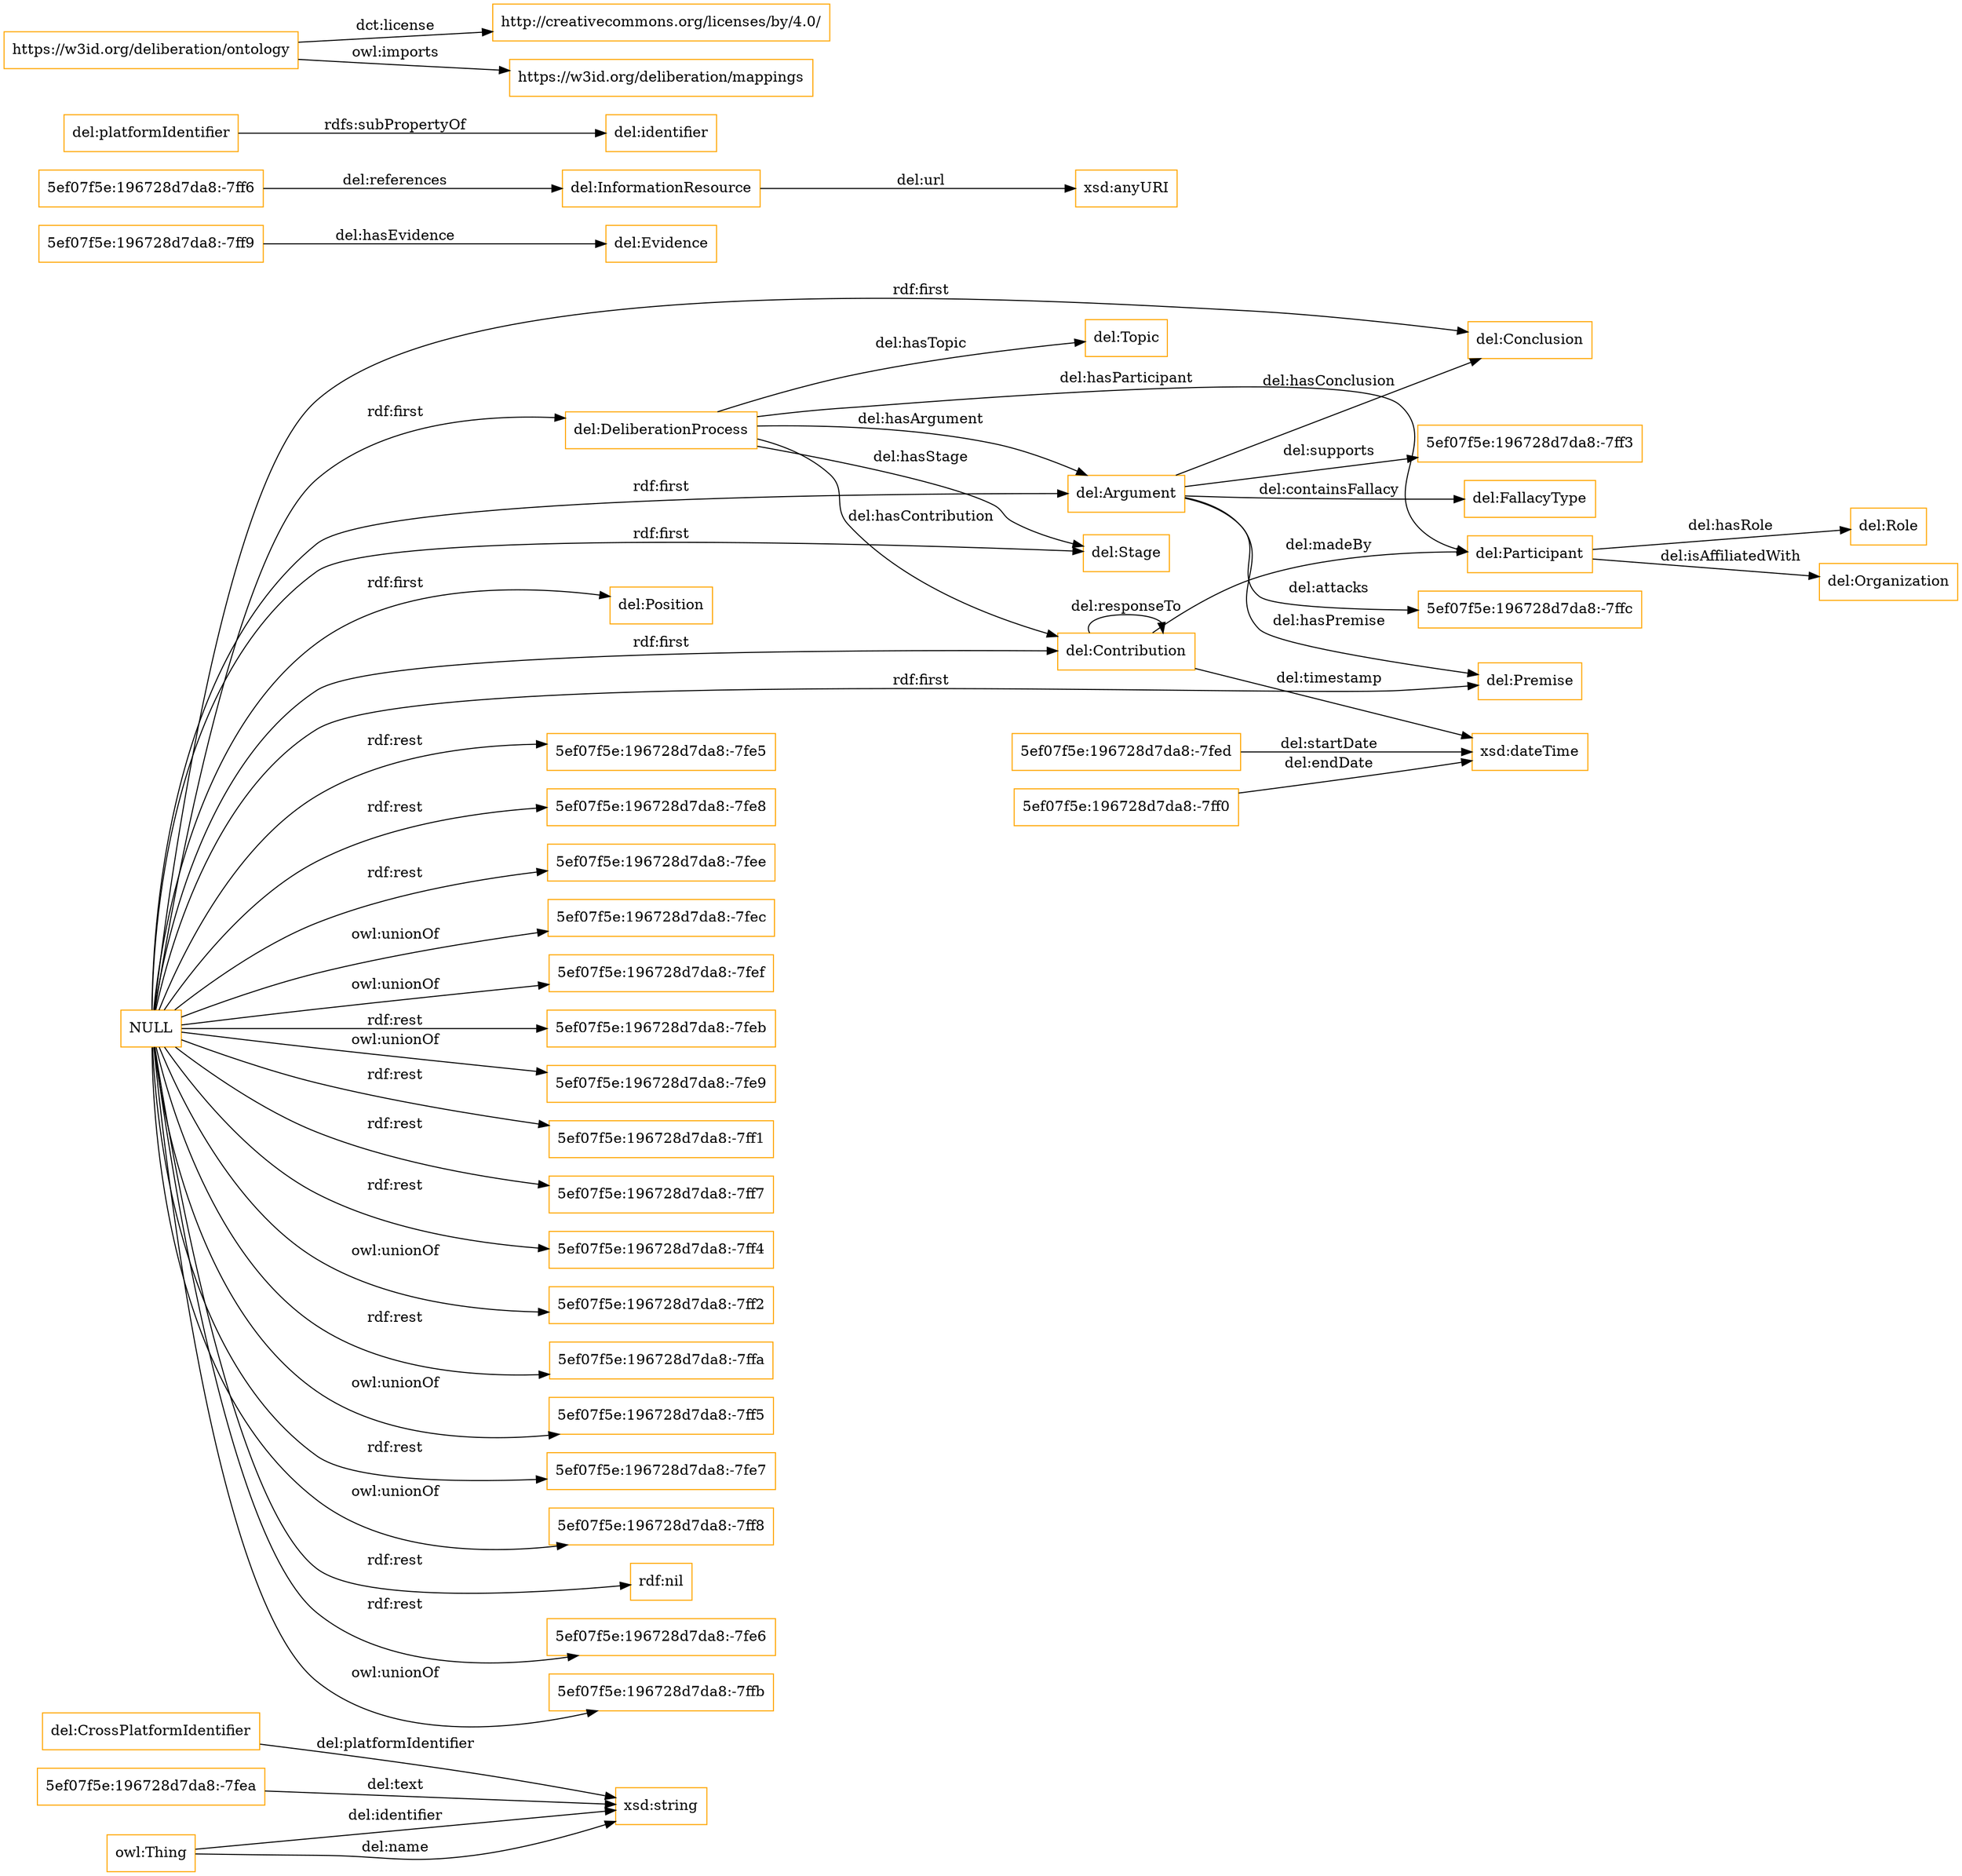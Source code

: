 digraph ar2dtool_diagram { 
rankdir=LR;
size="1501"
node [shape = rectangle, color="orange"]; "del:CrossPlatformIdentifier" "del:Role" "del:Conclusion" "del:Topic" "del:Evidence" "del:DeliberationProcess" "5ef07f5e:196728d7da8:-7ff3" "5ef07f5e:196728d7da8:-7ff6" "del:Participant" "del:Argument" "5ef07f5e:196728d7da8:-7fea" "del:Organization" "5ef07f5e:196728d7da8:-7ff0" "del:InformationResource" "del:Stage" "del:FallacyType" "del:Position" "del:Contribution" "5ef07f5e:196728d7da8:-7ff9" "5ef07f5e:196728d7da8:-7fed" "5ef07f5e:196728d7da8:-7ffc" "del:Premise" ; /*classes style*/
	"NULL" -> "5ef07f5e:196728d7da8:-7fe5" [ label = "rdf:rest" ];
	"NULL" -> "5ef07f5e:196728d7da8:-7fe8" [ label = "rdf:rest" ];
	"NULL" -> "5ef07f5e:196728d7da8:-7fee" [ label = "rdf:rest" ];
	"NULL" -> "del:Conclusion" [ label = "rdf:first" ];
	"NULL" -> "5ef07f5e:196728d7da8:-7fec" [ label = "owl:unionOf" ];
	"NULL" -> "5ef07f5e:196728d7da8:-7fef" [ label = "owl:unionOf" ];
	"NULL" -> "5ef07f5e:196728d7da8:-7feb" [ label = "rdf:rest" ];
	"NULL" -> "5ef07f5e:196728d7da8:-7fe9" [ label = "owl:unionOf" ];
	"NULL" -> "5ef07f5e:196728d7da8:-7ff1" [ label = "rdf:rest" ];
	"NULL" -> "5ef07f5e:196728d7da8:-7ff7" [ label = "rdf:rest" ];
	"NULL" -> "5ef07f5e:196728d7da8:-7ff4" [ label = "rdf:rest" ];
	"NULL" -> "del:Argument" [ label = "rdf:first" ];
	"NULL" -> "5ef07f5e:196728d7da8:-7ff2" [ label = "owl:unionOf" ];
	"NULL" -> "del:Premise" [ label = "rdf:first" ];
	"NULL" -> "5ef07f5e:196728d7da8:-7ffa" [ label = "rdf:rest" ];
	"NULL" -> "5ef07f5e:196728d7da8:-7ff5" [ label = "owl:unionOf" ];
	"NULL" -> "5ef07f5e:196728d7da8:-7fe7" [ label = "rdf:rest" ];
	"NULL" -> "5ef07f5e:196728d7da8:-7ff8" [ label = "owl:unionOf" ];
	"NULL" -> "del:Position" [ label = "rdf:first" ];
	"NULL" -> "del:DeliberationProcess" [ label = "rdf:first" ];
	"NULL" -> "rdf:nil" [ label = "rdf:rest" ];
	"NULL" -> "5ef07f5e:196728d7da8:-7fe6" [ label = "rdf:rest" ];
	"NULL" -> "del:Stage" [ label = "rdf:first" ];
	"NULL" -> "5ef07f5e:196728d7da8:-7ffb" [ label = "owl:unionOf" ];
	"NULL" -> "del:Contribution" [ label = "rdf:first" ];
	"del:platformIdentifier" -> "del:identifier" [ label = "rdfs:subPropertyOf" ];
	"https://w3id.org/deliberation/ontology" -> "http://creativecommons.org/licenses/by/4.0/" [ label = "dct:license" ];
	"https://w3id.org/deliberation/ontology" -> "https://w3id.org/deliberation/mappings" [ label = "owl:imports" ];
	"del:CrossPlatformIdentifier" -> "xsd:string" [ label = "del:platformIdentifier" ];
	"del:Participant" -> "del:Role" [ label = "del:hasRole" ];
	"del:Argument" -> "5ef07f5e:196728d7da8:-7ffc" [ label = "del:attacks" ];
	"owl:Thing" -> "xsd:string" [ label = "del:identifier" ];
	"del:DeliberationProcess" -> "del:Argument" [ label = "del:hasArgument" ];
	"5ef07f5e:196728d7da8:-7ff9" -> "del:Evidence" [ label = "del:hasEvidence" ];
	"del:Participant" -> "del:Organization" [ label = "del:isAffiliatedWith" ];
	"del:DeliberationProcess" -> "del:Contribution" [ label = "del:hasContribution" ];
	"5ef07f5e:196728d7da8:-7fed" -> "xsd:dateTime" [ label = "del:startDate" ];
	"del:InformationResource" -> "xsd:anyURI" [ label = "del:url" ];
	"del:Contribution" -> "del:Participant" [ label = "del:madeBy" ];
	"del:Argument" -> "del:Conclusion" [ label = "del:hasConclusion" ];
	"del:Contribution" -> "xsd:dateTime" [ label = "del:timestamp" ];
	"5ef07f5e:196728d7da8:-7ff6" -> "del:InformationResource" [ label = "del:references" ];
	"del:Argument" -> "del:FallacyType" [ label = "del:containsFallacy" ];
	"5ef07f5e:196728d7da8:-7ff0" -> "xsd:dateTime" [ label = "del:endDate" ];
	"del:Argument" -> "del:Premise" [ label = "del:hasPremise" ];
	"del:DeliberationProcess" -> "del:Topic" [ label = "del:hasTopic" ];
	"5ef07f5e:196728d7da8:-7fea" -> "xsd:string" [ label = "del:text" ];
	"del:Contribution" -> "del:Contribution" [ label = "del:responseTo" ];
	"del:DeliberationProcess" -> "del:Stage" [ label = "del:hasStage" ];
	"del:Argument" -> "5ef07f5e:196728d7da8:-7ff3" [ label = "del:supports" ];
	"owl:Thing" -> "xsd:string" [ label = "del:name" ];
	"del:DeliberationProcess" -> "del:Participant" [ label = "del:hasParticipant" ];

}
